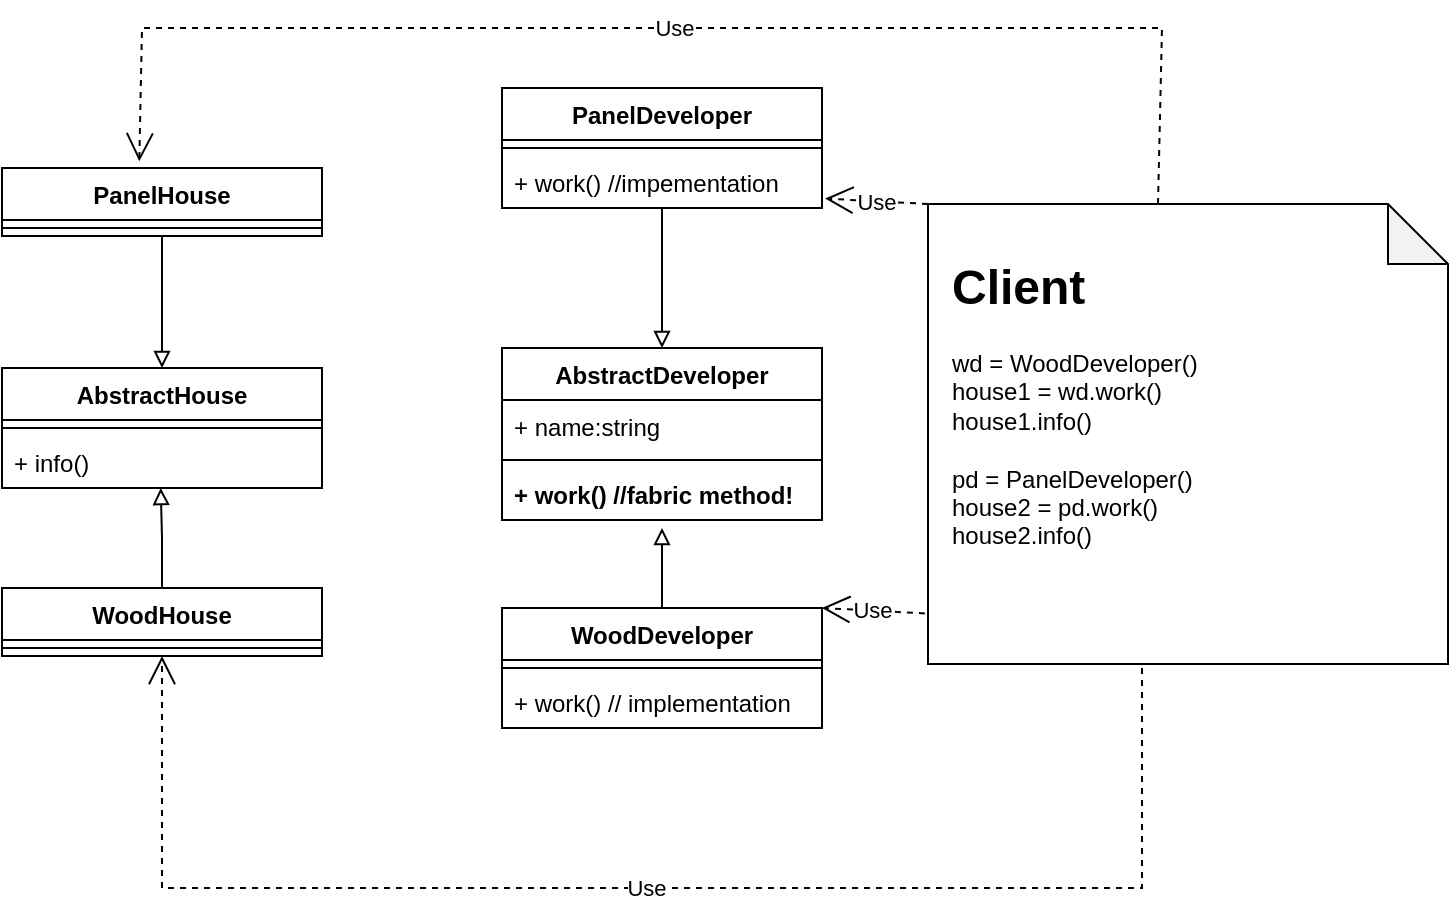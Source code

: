 <mxfile version="20.8.16" type="device"><diagram name="Page-1" id="CTrHE3TAevyoYqbc-nK7"><mxGraphModel dx="1100" dy="817" grid="1" gridSize="10" guides="1" tooltips="1" connect="1" arrows="1" fold="1" page="1" pageScale="1" pageWidth="850" pageHeight="1100" math="0" shadow="0"><root><mxCell id="0"/><mxCell id="1" parent="0"/><mxCell id="maSP8EiXWt0YRhjT1UME-1" value="AbstractHouse" style="swimlane;fontStyle=1;align=center;verticalAlign=top;childLayout=stackLayout;horizontal=1;startSize=26;horizontalStack=0;resizeParent=1;resizeParentMax=0;resizeLast=0;collapsible=1;marginBottom=0;" vertex="1" parent="1"><mxGeometry x="70" y="260" width="160" height="60" as="geometry"/></mxCell><mxCell id="maSP8EiXWt0YRhjT1UME-3" value="" style="line;strokeWidth=1;fillColor=none;align=left;verticalAlign=middle;spacingTop=-1;spacingLeft=3;spacingRight=3;rotatable=0;labelPosition=right;points=[];portConstraint=eastwest;strokeColor=inherit;" vertex="1" parent="maSP8EiXWt0YRhjT1UME-1"><mxGeometry y="26" width="160" height="8" as="geometry"/></mxCell><mxCell id="maSP8EiXWt0YRhjT1UME-4" value="+ info()" style="text;strokeColor=none;fillColor=none;align=left;verticalAlign=top;spacingLeft=4;spacingRight=4;overflow=hidden;rotatable=0;points=[[0,0.5],[1,0.5]];portConstraint=eastwest;" vertex="1" parent="maSP8EiXWt0YRhjT1UME-1"><mxGeometry y="34" width="160" height="26" as="geometry"/></mxCell><mxCell id="maSP8EiXWt0YRhjT1UME-10" style="edgeStyle=orthogonalEdgeStyle;rounded=0;orthogonalLoop=1;jettySize=auto;html=1;exitX=0.5;exitY=0;exitDx=0;exitDy=0;entryX=0.496;entryY=1;entryDx=0;entryDy=0;entryPerimeter=0;endArrow=block;endFill=0;" edge="1" parent="1" source="maSP8EiXWt0YRhjT1UME-5" target="maSP8EiXWt0YRhjT1UME-4"><mxGeometry relative="1" as="geometry"/></mxCell><mxCell id="maSP8EiXWt0YRhjT1UME-5" value="WoodHouse" style="swimlane;fontStyle=1;align=center;verticalAlign=top;childLayout=stackLayout;horizontal=1;startSize=26;horizontalStack=0;resizeParent=1;resizeParentMax=0;resizeLast=0;collapsible=1;marginBottom=0;" vertex="1" parent="1"><mxGeometry x="70" y="370" width="160" height="34" as="geometry"/></mxCell><mxCell id="maSP8EiXWt0YRhjT1UME-7" value="" style="line;strokeWidth=1;fillColor=none;align=left;verticalAlign=middle;spacingTop=-1;spacingLeft=3;spacingRight=3;rotatable=0;labelPosition=right;points=[];portConstraint=eastwest;strokeColor=inherit;" vertex="1" parent="maSP8EiXWt0YRhjT1UME-5"><mxGeometry y="26" width="160" height="8" as="geometry"/></mxCell><mxCell id="maSP8EiXWt0YRhjT1UME-15" style="edgeStyle=orthogonalEdgeStyle;rounded=0;orthogonalLoop=1;jettySize=auto;html=1;entryX=0.5;entryY=0;entryDx=0;entryDy=0;endArrow=block;endFill=0;" edge="1" parent="1" source="maSP8EiXWt0YRhjT1UME-11" target="maSP8EiXWt0YRhjT1UME-1"><mxGeometry relative="1" as="geometry"/></mxCell><mxCell id="maSP8EiXWt0YRhjT1UME-11" value="PanelHouse" style="swimlane;fontStyle=1;align=center;verticalAlign=top;childLayout=stackLayout;horizontal=1;startSize=26;horizontalStack=0;resizeParent=1;resizeParentMax=0;resizeLast=0;collapsible=1;marginBottom=0;" vertex="1" parent="1"><mxGeometry x="70" y="160" width="160" height="34" as="geometry"/></mxCell><mxCell id="maSP8EiXWt0YRhjT1UME-13" value="" style="line;strokeWidth=1;fillColor=none;align=left;verticalAlign=middle;spacingTop=-1;spacingLeft=3;spacingRight=3;rotatable=0;labelPosition=right;points=[];portConstraint=eastwest;strokeColor=inherit;" vertex="1" parent="maSP8EiXWt0YRhjT1UME-11"><mxGeometry y="26" width="160" height="8" as="geometry"/></mxCell><mxCell id="maSP8EiXWt0YRhjT1UME-16" value="AbstractDeveloper" style="swimlane;fontStyle=1;align=center;verticalAlign=top;childLayout=stackLayout;horizontal=1;startSize=26;horizontalStack=0;resizeParent=1;resizeParentMax=0;resizeLast=0;collapsible=1;marginBottom=0;" vertex="1" parent="1"><mxGeometry x="320" y="250" width="160" height="86" as="geometry"/></mxCell><mxCell id="maSP8EiXWt0YRhjT1UME-17" value="+ name:string" style="text;strokeColor=none;fillColor=none;align=left;verticalAlign=top;spacingLeft=4;spacingRight=4;overflow=hidden;rotatable=0;points=[[0,0.5],[1,0.5]];portConstraint=eastwest;" vertex="1" parent="maSP8EiXWt0YRhjT1UME-16"><mxGeometry y="26" width="160" height="26" as="geometry"/></mxCell><mxCell id="maSP8EiXWt0YRhjT1UME-18" value="" style="line;strokeWidth=1;fillColor=none;align=left;verticalAlign=middle;spacingTop=-1;spacingLeft=3;spacingRight=3;rotatable=0;labelPosition=right;points=[];portConstraint=eastwest;strokeColor=inherit;" vertex="1" parent="maSP8EiXWt0YRhjT1UME-16"><mxGeometry y="52" width="160" height="8" as="geometry"/></mxCell><mxCell id="maSP8EiXWt0YRhjT1UME-19" value="+ work() //fabric method!" style="text;strokeColor=none;fillColor=none;align=left;verticalAlign=top;spacingLeft=4;spacingRight=4;overflow=hidden;rotatable=0;points=[[0,0.5],[1,0.5]];portConstraint=eastwest;fontStyle=1" vertex="1" parent="maSP8EiXWt0YRhjT1UME-16"><mxGeometry y="60" width="160" height="26" as="geometry"/></mxCell><mxCell id="maSP8EiXWt0YRhjT1UME-24" style="edgeStyle=orthogonalEdgeStyle;rounded=0;orthogonalLoop=1;jettySize=auto;html=1;endArrow=block;endFill=0;" edge="1" parent="1" source="maSP8EiXWt0YRhjT1UME-20" target="maSP8EiXWt0YRhjT1UME-16"><mxGeometry relative="1" as="geometry"/></mxCell><mxCell id="maSP8EiXWt0YRhjT1UME-20" value="PanelDeveloper" style="swimlane;fontStyle=1;align=center;verticalAlign=top;childLayout=stackLayout;horizontal=1;startSize=26;horizontalStack=0;resizeParent=1;resizeParentMax=0;resizeLast=0;collapsible=1;marginBottom=0;" vertex="1" parent="1"><mxGeometry x="320" y="120" width="160" height="60" as="geometry"/></mxCell><mxCell id="maSP8EiXWt0YRhjT1UME-22" value="" style="line;strokeWidth=1;fillColor=none;align=left;verticalAlign=middle;spacingTop=-1;spacingLeft=3;spacingRight=3;rotatable=0;labelPosition=right;points=[];portConstraint=eastwest;strokeColor=inherit;" vertex="1" parent="maSP8EiXWt0YRhjT1UME-20"><mxGeometry y="26" width="160" height="8" as="geometry"/></mxCell><mxCell id="maSP8EiXWt0YRhjT1UME-23" value="+ work() //impementation" style="text;strokeColor=none;fillColor=none;align=left;verticalAlign=top;spacingLeft=4;spacingRight=4;overflow=hidden;rotatable=0;points=[[0,0.5],[1,0.5]];portConstraint=eastwest;" vertex="1" parent="maSP8EiXWt0YRhjT1UME-20"><mxGeometry y="34" width="160" height="26" as="geometry"/></mxCell><mxCell id="maSP8EiXWt0YRhjT1UME-29" style="edgeStyle=orthogonalEdgeStyle;rounded=0;orthogonalLoop=1;jettySize=auto;html=1;endArrow=block;endFill=0;" edge="1" parent="1" source="maSP8EiXWt0YRhjT1UME-25"><mxGeometry relative="1" as="geometry"><mxPoint x="400" y="340" as="targetPoint"/></mxGeometry></mxCell><mxCell id="maSP8EiXWt0YRhjT1UME-25" value="WoodDeveloper" style="swimlane;fontStyle=1;align=center;verticalAlign=top;childLayout=stackLayout;horizontal=1;startSize=26;horizontalStack=0;resizeParent=1;resizeParentMax=0;resizeLast=0;collapsible=1;marginBottom=0;" vertex="1" parent="1"><mxGeometry x="320" y="380" width="160" height="60" as="geometry"/></mxCell><mxCell id="maSP8EiXWt0YRhjT1UME-27" value="" style="line;strokeWidth=1;fillColor=none;align=left;verticalAlign=middle;spacingTop=-1;spacingLeft=3;spacingRight=3;rotatable=0;labelPosition=right;points=[];portConstraint=eastwest;strokeColor=inherit;" vertex="1" parent="maSP8EiXWt0YRhjT1UME-25"><mxGeometry y="26" width="160" height="8" as="geometry"/></mxCell><mxCell id="maSP8EiXWt0YRhjT1UME-28" value="+ work() // implementation" style="text;strokeColor=none;fillColor=none;align=left;verticalAlign=top;spacingLeft=4;spacingRight=4;overflow=hidden;rotatable=0;points=[[0,0.5],[1,0.5]];portConstraint=eastwest;" vertex="1" parent="maSP8EiXWt0YRhjT1UME-25"><mxGeometry y="34" width="160" height="26" as="geometry"/></mxCell><mxCell id="maSP8EiXWt0YRhjT1UME-32" value="" style="group" vertex="1" connectable="0" parent="1"><mxGeometry x="533" y="178" width="260" height="230" as="geometry"/></mxCell><mxCell id="maSP8EiXWt0YRhjT1UME-30" value="" style="shape=note;whiteSpace=wrap;html=1;backgroundOutline=1;darkOpacity=0.05;" vertex="1" parent="maSP8EiXWt0YRhjT1UME-32"><mxGeometry width="260" height="230" as="geometry"/></mxCell><mxCell id="maSP8EiXWt0YRhjT1UME-31" value="&lt;h1&gt;Client&lt;/h1&gt;&lt;div&gt;wd = WoodDeveloper()&lt;/div&gt;&lt;div&gt;house1 = wd.work()&lt;/div&gt;&lt;div&gt;house1.info()&lt;/div&gt;&lt;div&gt;&lt;br&gt;&lt;/div&gt;&lt;div&gt;pd = PanelDeveloper()&lt;/div&gt;&lt;div&gt;house2 = pd.work()&lt;/div&gt;&lt;div&gt;house2.info()&lt;/div&gt;" style="text;html=1;strokeColor=none;fillColor=none;spacing=5;spacingTop=-20;whiteSpace=wrap;overflow=hidden;rounded=0;" vertex="1" parent="maSP8EiXWt0YRhjT1UME-32"><mxGeometry x="7" y="22" width="230" height="200" as="geometry"/></mxCell><mxCell id="maSP8EiXWt0YRhjT1UME-34" value="Use" style="endArrow=open;endSize=12;dashed=1;html=1;rounded=0;exitX=-0.006;exitY=0.89;exitDx=0;exitDy=0;exitPerimeter=0;entryX=1;entryY=0;entryDx=0;entryDy=0;" edge="1" parent="1" source="maSP8EiXWt0YRhjT1UME-30" target="maSP8EiXWt0YRhjT1UME-25"><mxGeometry width="160" relative="1" as="geometry"><mxPoint x="350" y="570" as="sourcePoint"/><mxPoint x="510" y="570" as="targetPoint"/></mxGeometry></mxCell><mxCell id="maSP8EiXWt0YRhjT1UME-35" value="Use" style="endArrow=open;endSize=12;dashed=1;html=1;rounded=0;exitX=-0.006;exitY=0.89;exitDx=0;exitDy=0;exitPerimeter=0;entryX=1;entryY=0;entryDx=0;entryDy=0;" edge="1" parent="1"><mxGeometry width="160" relative="1" as="geometry"><mxPoint x="533" y="178.0" as="sourcePoint"/><mxPoint x="481.56" y="175.3" as="targetPoint"/></mxGeometry></mxCell><mxCell id="maSP8EiXWt0YRhjT1UME-36" value="Use" style="endArrow=open;endSize=12;dashed=1;html=1;rounded=0;entryX=0.5;entryY=1;entryDx=0;entryDy=0;" edge="1" parent="1" target="maSP8EiXWt0YRhjT1UME-5"><mxGeometry width="160" relative="1" as="geometry"><mxPoint x="640" y="410" as="sourcePoint"/><mxPoint x="450" y="510" as="targetPoint"/><Array as="points"><mxPoint x="640" y="520"/><mxPoint x="150" y="520"/></Array></mxGeometry></mxCell><mxCell id="maSP8EiXWt0YRhjT1UME-37" value="Use" style="endArrow=open;endSize=12;dashed=1;html=1;rounded=0;exitX=0;exitY=0;exitDx=115;exitDy=0;exitPerimeter=0;entryX=0.429;entryY=-0.098;entryDx=0;entryDy=0;entryPerimeter=0;" edge="1" parent="1" source="maSP8EiXWt0YRhjT1UME-30" target="maSP8EiXWt0YRhjT1UME-11"><mxGeometry width="160" relative="1" as="geometry"><mxPoint x="648" y="152" as="sourcePoint"/><mxPoint x="150" y="134" as="targetPoint"/><Array as="points"><mxPoint x="650" y="90"/><mxPoint x="140" y="90"/></Array></mxGeometry></mxCell></root></mxGraphModel></diagram></mxfile>